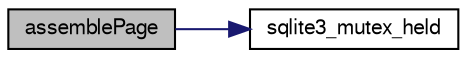 digraph "assemblePage"
{
  edge [fontname="FreeSans",fontsize="10",labelfontname="FreeSans",labelfontsize="10"];
  node [fontname="FreeSans",fontsize="10",shape=record];
  rankdir="LR";
  Node12833 [label="assemblePage",height=0.2,width=0.4,color="black", fillcolor="grey75", style="filled", fontcolor="black"];
  Node12833 -> Node12834 [color="midnightblue",fontsize="10",style="solid",fontname="FreeSans"];
  Node12834 [label="sqlite3_mutex_held",height=0.2,width=0.4,color="black", fillcolor="white", style="filled",URL="$sqlite3_8c.html#acf77da68932b6bc163c5e68547ecc3e7"];
}
